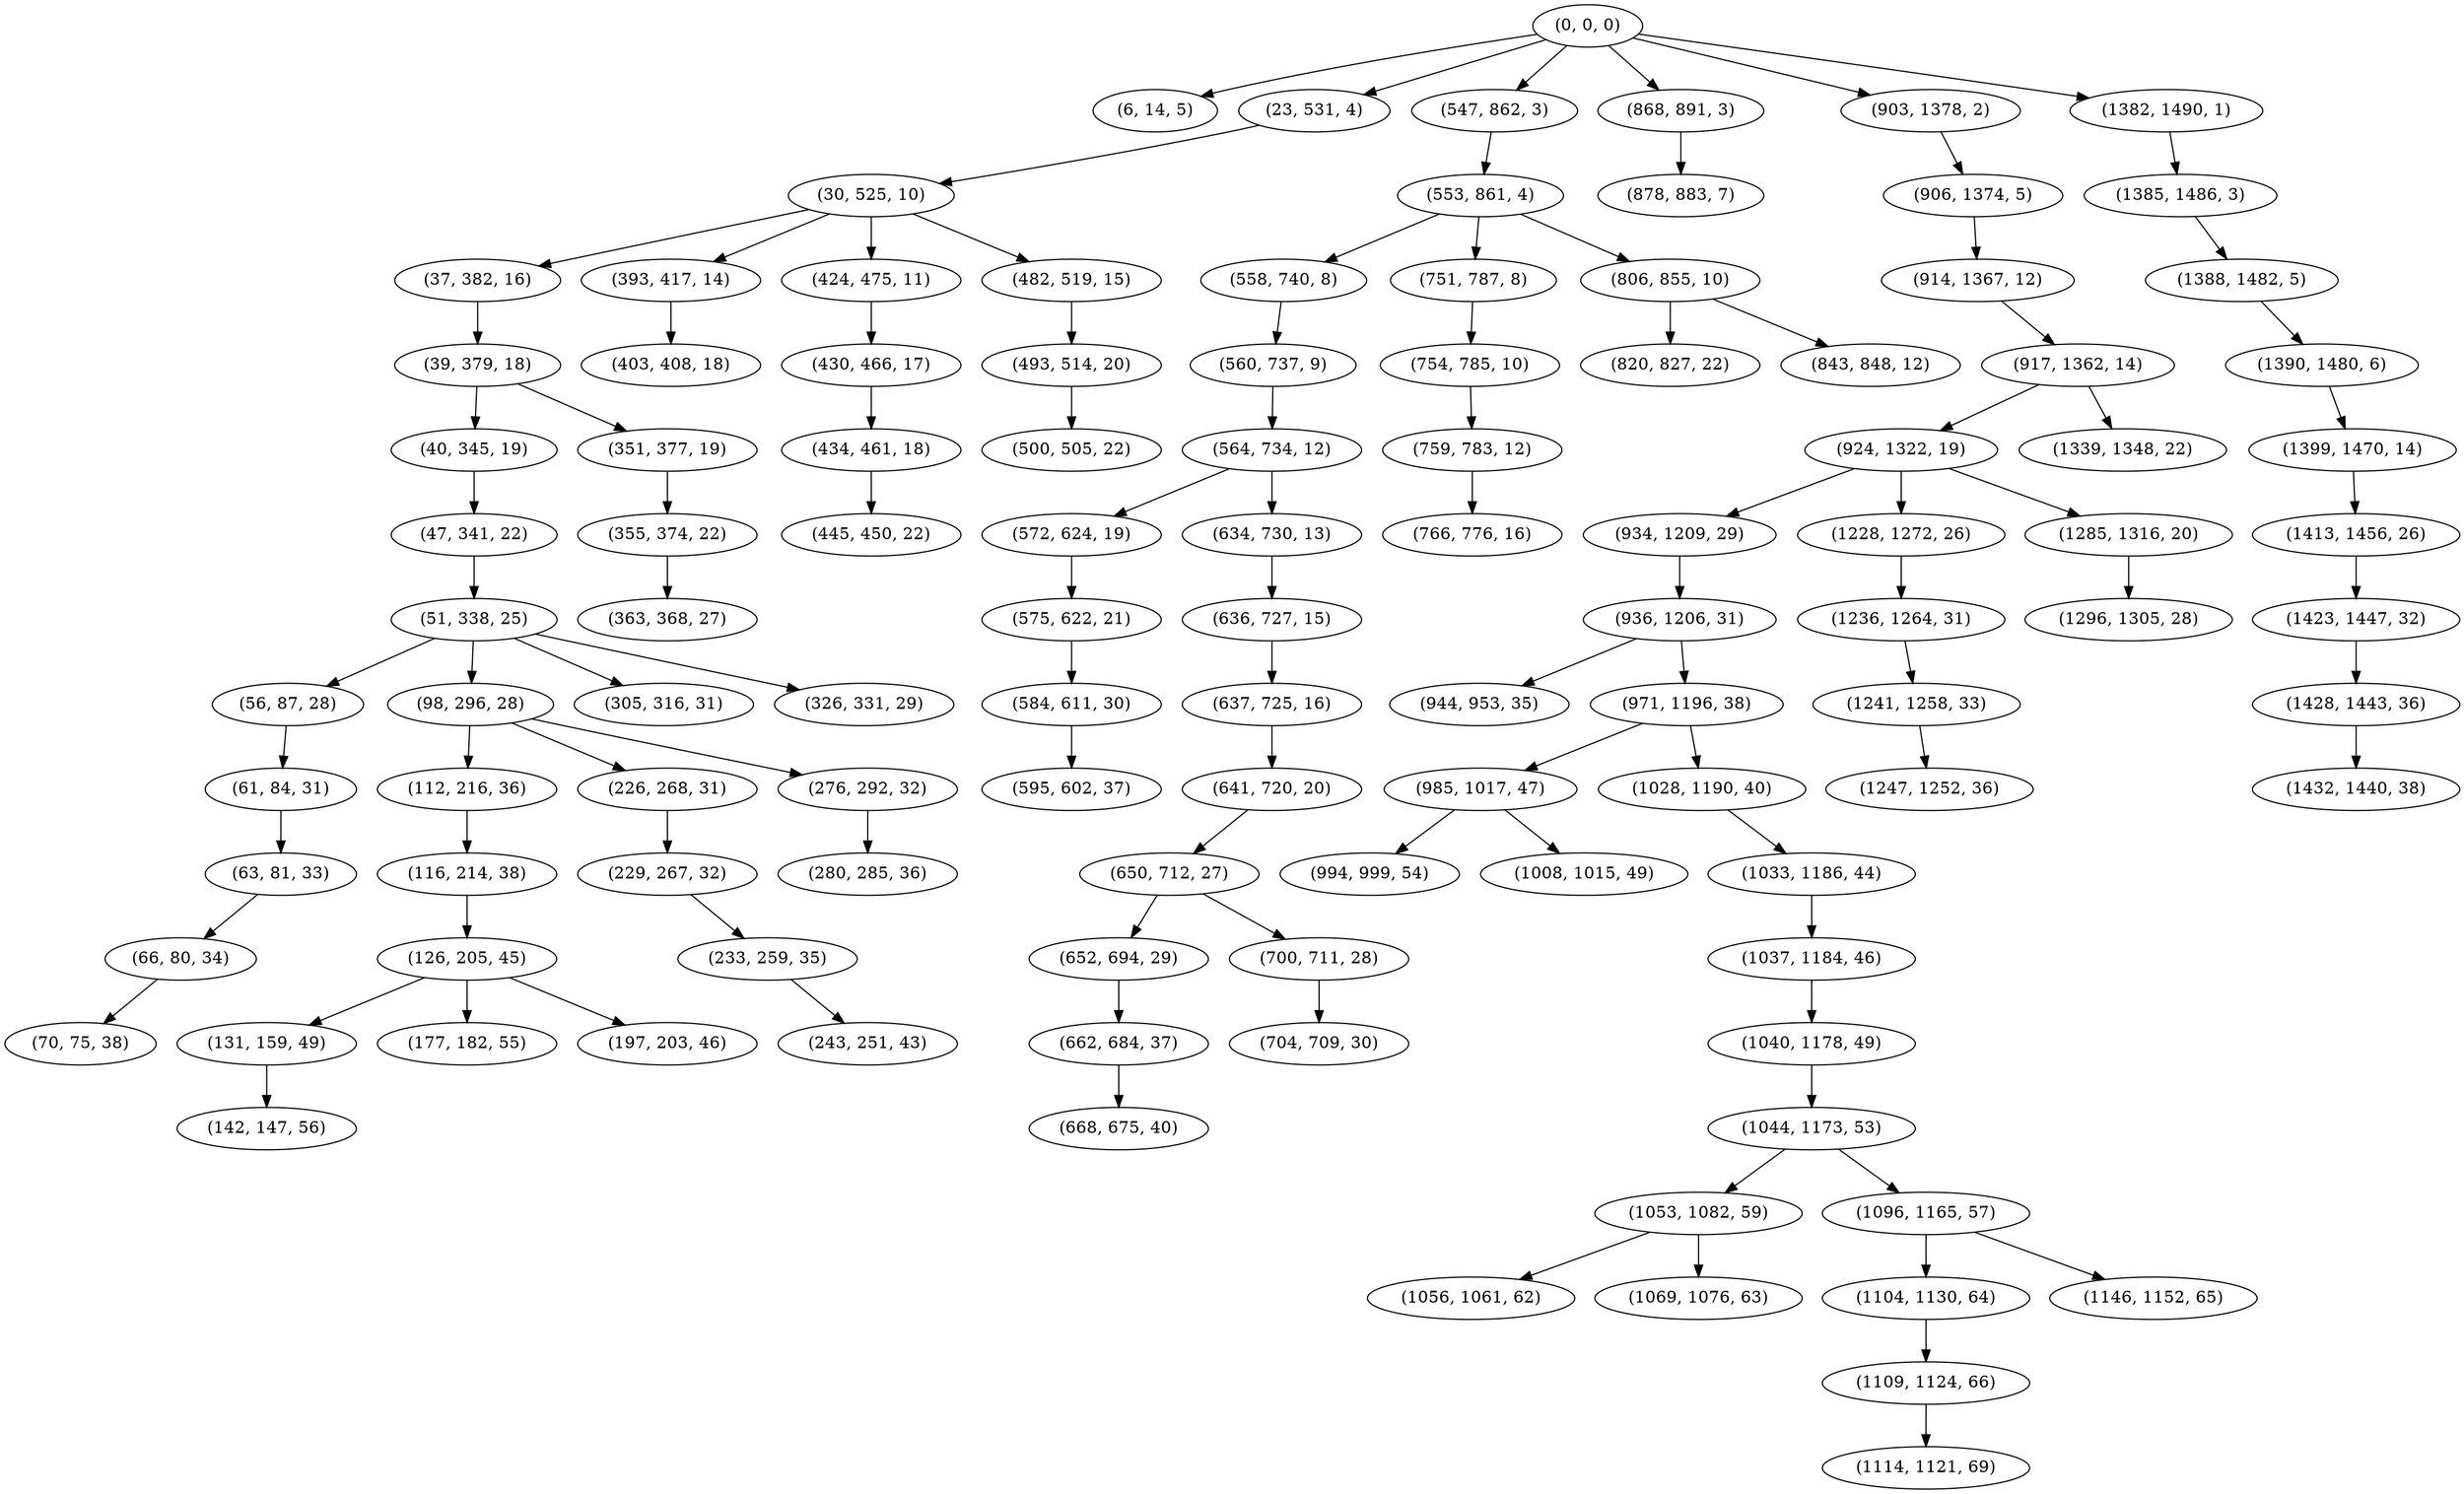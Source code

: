digraph tree {
    "(0, 0, 0)";
    "(6, 14, 5)";
    "(23, 531, 4)";
    "(30, 525, 10)";
    "(37, 382, 16)";
    "(39, 379, 18)";
    "(40, 345, 19)";
    "(47, 341, 22)";
    "(51, 338, 25)";
    "(56, 87, 28)";
    "(61, 84, 31)";
    "(63, 81, 33)";
    "(66, 80, 34)";
    "(70, 75, 38)";
    "(98, 296, 28)";
    "(112, 216, 36)";
    "(116, 214, 38)";
    "(126, 205, 45)";
    "(131, 159, 49)";
    "(142, 147, 56)";
    "(177, 182, 55)";
    "(197, 203, 46)";
    "(226, 268, 31)";
    "(229, 267, 32)";
    "(233, 259, 35)";
    "(243, 251, 43)";
    "(276, 292, 32)";
    "(280, 285, 36)";
    "(305, 316, 31)";
    "(326, 331, 29)";
    "(351, 377, 19)";
    "(355, 374, 22)";
    "(363, 368, 27)";
    "(393, 417, 14)";
    "(403, 408, 18)";
    "(424, 475, 11)";
    "(430, 466, 17)";
    "(434, 461, 18)";
    "(445, 450, 22)";
    "(482, 519, 15)";
    "(493, 514, 20)";
    "(500, 505, 22)";
    "(547, 862, 3)";
    "(553, 861, 4)";
    "(558, 740, 8)";
    "(560, 737, 9)";
    "(564, 734, 12)";
    "(572, 624, 19)";
    "(575, 622, 21)";
    "(584, 611, 30)";
    "(595, 602, 37)";
    "(634, 730, 13)";
    "(636, 727, 15)";
    "(637, 725, 16)";
    "(641, 720, 20)";
    "(650, 712, 27)";
    "(652, 694, 29)";
    "(662, 684, 37)";
    "(668, 675, 40)";
    "(700, 711, 28)";
    "(704, 709, 30)";
    "(751, 787, 8)";
    "(754, 785, 10)";
    "(759, 783, 12)";
    "(766, 776, 16)";
    "(806, 855, 10)";
    "(820, 827, 22)";
    "(843, 848, 12)";
    "(868, 891, 3)";
    "(878, 883, 7)";
    "(903, 1378, 2)";
    "(906, 1374, 5)";
    "(914, 1367, 12)";
    "(917, 1362, 14)";
    "(924, 1322, 19)";
    "(934, 1209, 29)";
    "(936, 1206, 31)";
    "(944, 953, 35)";
    "(971, 1196, 38)";
    "(985, 1017, 47)";
    "(994, 999, 54)";
    "(1008, 1015, 49)";
    "(1028, 1190, 40)";
    "(1033, 1186, 44)";
    "(1037, 1184, 46)";
    "(1040, 1178, 49)";
    "(1044, 1173, 53)";
    "(1053, 1082, 59)";
    "(1056, 1061, 62)";
    "(1069, 1076, 63)";
    "(1096, 1165, 57)";
    "(1104, 1130, 64)";
    "(1109, 1124, 66)";
    "(1114, 1121, 69)";
    "(1146, 1152, 65)";
    "(1228, 1272, 26)";
    "(1236, 1264, 31)";
    "(1241, 1258, 33)";
    "(1247, 1252, 36)";
    "(1285, 1316, 20)";
    "(1296, 1305, 28)";
    "(1339, 1348, 22)";
    "(1382, 1490, 1)";
    "(1385, 1486, 3)";
    "(1388, 1482, 5)";
    "(1390, 1480, 6)";
    "(1399, 1470, 14)";
    "(1413, 1456, 26)";
    "(1423, 1447, 32)";
    "(1428, 1443, 36)";
    "(1432, 1440, 38)";
    "(0, 0, 0)" -> "(6, 14, 5)";
    "(0, 0, 0)" -> "(23, 531, 4)";
    "(0, 0, 0)" -> "(547, 862, 3)";
    "(0, 0, 0)" -> "(868, 891, 3)";
    "(0, 0, 0)" -> "(903, 1378, 2)";
    "(0, 0, 0)" -> "(1382, 1490, 1)";
    "(23, 531, 4)" -> "(30, 525, 10)";
    "(30, 525, 10)" -> "(37, 382, 16)";
    "(30, 525, 10)" -> "(393, 417, 14)";
    "(30, 525, 10)" -> "(424, 475, 11)";
    "(30, 525, 10)" -> "(482, 519, 15)";
    "(37, 382, 16)" -> "(39, 379, 18)";
    "(39, 379, 18)" -> "(40, 345, 19)";
    "(39, 379, 18)" -> "(351, 377, 19)";
    "(40, 345, 19)" -> "(47, 341, 22)";
    "(47, 341, 22)" -> "(51, 338, 25)";
    "(51, 338, 25)" -> "(56, 87, 28)";
    "(51, 338, 25)" -> "(98, 296, 28)";
    "(51, 338, 25)" -> "(305, 316, 31)";
    "(51, 338, 25)" -> "(326, 331, 29)";
    "(56, 87, 28)" -> "(61, 84, 31)";
    "(61, 84, 31)" -> "(63, 81, 33)";
    "(63, 81, 33)" -> "(66, 80, 34)";
    "(66, 80, 34)" -> "(70, 75, 38)";
    "(98, 296, 28)" -> "(112, 216, 36)";
    "(98, 296, 28)" -> "(226, 268, 31)";
    "(98, 296, 28)" -> "(276, 292, 32)";
    "(112, 216, 36)" -> "(116, 214, 38)";
    "(116, 214, 38)" -> "(126, 205, 45)";
    "(126, 205, 45)" -> "(131, 159, 49)";
    "(126, 205, 45)" -> "(177, 182, 55)";
    "(126, 205, 45)" -> "(197, 203, 46)";
    "(131, 159, 49)" -> "(142, 147, 56)";
    "(226, 268, 31)" -> "(229, 267, 32)";
    "(229, 267, 32)" -> "(233, 259, 35)";
    "(233, 259, 35)" -> "(243, 251, 43)";
    "(276, 292, 32)" -> "(280, 285, 36)";
    "(351, 377, 19)" -> "(355, 374, 22)";
    "(355, 374, 22)" -> "(363, 368, 27)";
    "(393, 417, 14)" -> "(403, 408, 18)";
    "(424, 475, 11)" -> "(430, 466, 17)";
    "(430, 466, 17)" -> "(434, 461, 18)";
    "(434, 461, 18)" -> "(445, 450, 22)";
    "(482, 519, 15)" -> "(493, 514, 20)";
    "(493, 514, 20)" -> "(500, 505, 22)";
    "(547, 862, 3)" -> "(553, 861, 4)";
    "(553, 861, 4)" -> "(558, 740, 8)";
    "(553, 861, 4)" -> "(751, 787, 8)";
    "(553, 861, 4)" -> "(806, 855, 10)";
    "(558, 740, 8)" -> "(560, 737, 9)";
    "(560, 737, 9)" -> "(564, 734, 12)";
    "(564, 734, 12)" -> "(572, 624, 19)";
    "(564, 734, 12)" -> "(634, 730, 13)";
    "(572, 624, 19)" -> "(575, 622, 21)";
    "(575, 622, 21)" -> "(584, 611, 30)";
    "(584, 611, 30)" -> "(595, 602, 37)";
    "(634, 730, 13)" -> "(636, 727, 15)";
    "(636, 727, 15)" -> "(637, 725, 16)";
    "(637, 725, 16)" -> "(641, 720, 20)";
    "(641, 720, 20)" -> "(650, 712, 27)";
    "(650, 712, 27)" -> "(652, 694, 29)";
    "(650, 712, 27)" -> "(700, 711, 28)";
    "(652, 694, 29)" -> "(662, 684, 37)";
    "(662, 684, 37)" -> "(668, 675, 40)";
    "(700, 711, 28)" -> "(704, 709, 30)";
    "(751, 787, 8)" -> "(754, 785, 10)";
    "(754, 785, 10)" -> "(759, 783, 12)";
    "(759, 783, 12)" -> "(766, 776, 16)";
    "(806, 855, 10)" -> "(820, 827, 22)";
    "(806, 855, 10)" -> "(843, 848, 12)";
    "(868, 891, 3)" -> "(878, 883, 7)";
    "(903, 1378, 2)" -> "(906, 1374, 5)";
    "(906, 1374, 5)" -> "(914, 1367, 12)";
    "(914, 1367, 12)" -> "(917, 1362, 14)";
    "(917, 1362, 14)" -> "(924, 1322, 19)";
    "(917, 1362, 14)" -> "(1339, 1348, 22)";
    "(924, 1322, 19)" -> "(934, 1209, 29)";
    "(924, 1322, 19)" -> "(1228, 1272, 26)";
    "(924, 1322, 19)" -> "(1285, 1316, 20)";
    "(934, 1209, 29)" -> "(936, 1206, 31)";
    "(936, 1206, 31)" -> "(944, 953, 35)";
    "(936, 1206, 31)" -> "(971, 1196, 38)";
    "(971, 1196, 38)" -> "(985, 1017, 47)";
    "(971, 1196, 38)" -> "(1028, 1190, 40)";
    "(985, 1017, 47)" -> "(994, 999, 54)";
    "(985, 1017, 47)" -> "(1008, 1015, 49)";
    "(1028, 1190, 40)" -> "(1033, 1186, 44)";
    "(1033, 1186, 44)" -> "(1037, 1184, 46)";
    "(1037, 1184, 46)" -> "(1040, 1178, 49)";
    "(1040, 1178, 49)" -> "(1044, 1173, 53)";
    "(1044, 1173, 53)" -> "(1053, 1082, 59)";
    "(1044, 1173, 53)" -> "(1096, 1165, 57)";
    "(1053, 1082, 59)" -> "(1056, 1061, 62)";
    "(1053, 1082, 59)" -> "(1069, 1076, 63)";
    "(1096, 1165, 57)" -> "(1104, 1130, 64)";
    "(1096, 1165, 57)" -> "(1146, 1152, 65)";
    "(1104, 1130, 64)" -> "(1109, 1124, 66)";
    "(1109, 1124, 66)" -> "(1114, 1121, 69)";
    "(1228, 1272, 26)" -> "(1236, 1264, 31)";
    "(1236, 1264, 31)" -> "(1241, 1258, 33)";
    "(1241, 1258, 33)" -> "(1247, 1252, 36)";
    "(1285, 1316, 20)" -> "(1296, 1305, 28)";
    "(1382, 1490, 1)" -> "(1385, 1486, 3)";
    "(1385, 1486, 3)" -> "(1388, 1482, 5)";
    "(1388, 1482, 5)" -> "(1390, 1480, 6)";
    "(1390, 1480, 6)" -> "(1399, 1470, 14)";
    "(1399, 1470, 14)" -> "(1413, 1456, 26)";
    "(1413, 1456, 26)" -> "(1423, 1447, 32)";
    "(1423, 1447, 32)" -> "(1428, 1443, 36)";
    "(1428, 1443, 36)" -> "(1432, 1440, 38)";
}
